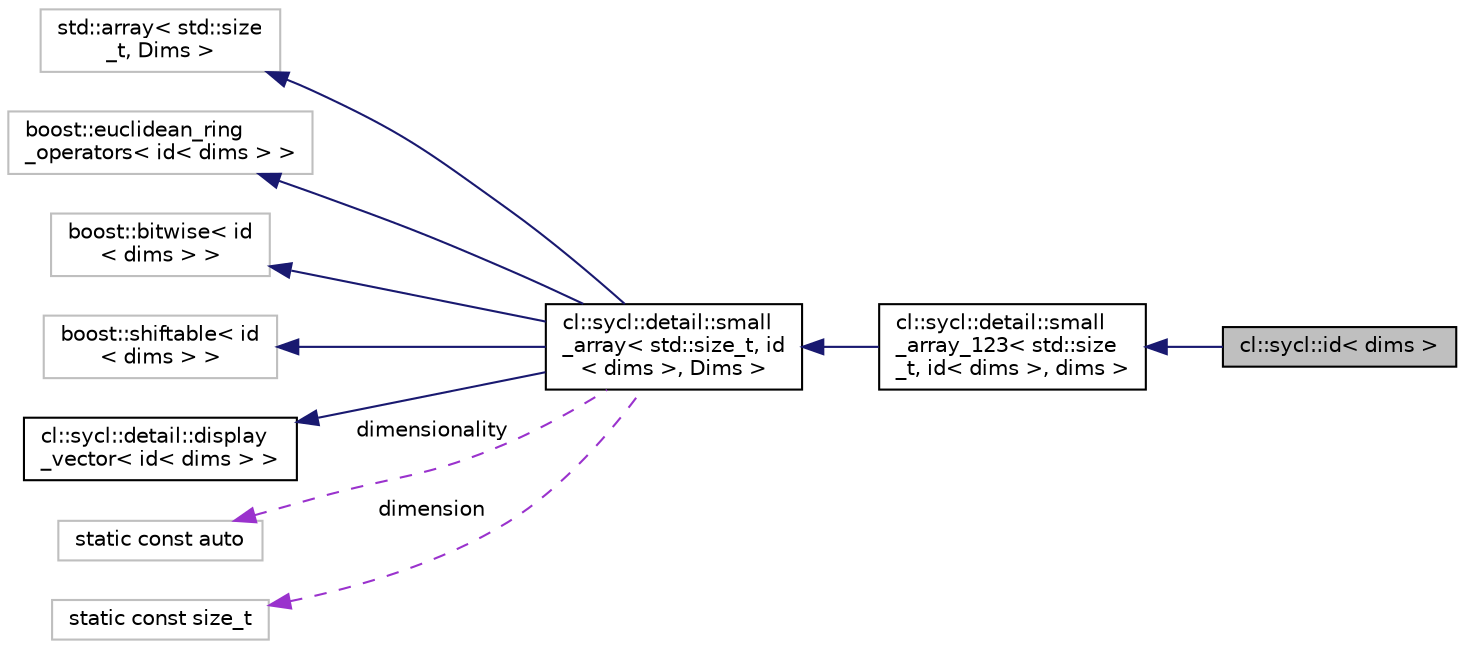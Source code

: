 digraph "cl::sycl::id&lt; dims &gt;"
{
 // INTERACTIVE_SVG=YES
  bgcolor="transparent";
  edge [fontname="Helvetica",fontsize="10",labelfontname="Helvetica",labelfontsize="10"];
  node [fontname="Helvetica",fontsize="10",shape=record];
  rankdir="LR";
  Node1 [label="cl::sycl::id\< dims \>",height=0.2,width=0.4,color="black", fillcolor="grey75", style="filled", fontcolor="black"];
  Node2 -> Node1 [dir="back",color="midnightblue",fontsize="10",style="solid",fontname="Helvetica"];
  Node2 [label="cl::sycl::detail::small\l_array_123\< std::size\l_t, id\< dims \>, dims \>",height=0.2,width=0.4,color="black",URL="$group__helpers.html"];
  Node3 -> Node2 [dir="back",color="midnightblue",fontsize="10",style="solid",fontname="Helvetica"];
  Node3 [label="cl::sycl::detail::small\l_array\< std::size_t, id\l\< dims \>, Dims \>",height=0.2,width=0.4,color="black",URL="$group__helpers.html"];
  Node4 -> Node3 [dir="back",color="midnightblue",fontsize="10",style="solid",fontname="Helvetica"];
  Node4 [label="std::array\< std::size\l_t, Dims \>",height=0.2,width=0.4,color="grey75"];
  Node5 -> Node3 [dir="back",color="midnightblue",fontsize="10",style="solid",fontname="Helvetica"];
  Node5 [label="boost::euclidean_ring\l_operators\< id\< dims \> \>",height=0.2,width=0.4,color="grey75"];
  Node6 -> Node3 [dir="back",color="midnightblue",fontsize="10",style="solid",fontname="Helvetica"];
  Node6 [label="boost::bitwise\< id\l\< dims \> \>",height=0.2,width=0.4,color="grey75"];
  Node7 -> Node3 [dir="back",color="midnightblue",fontsize="10",style="solid",fontname="Helvetica"];
  Node7 [label="boost::shiftable\< id\l\< dims \> \>",height=0.2,width=0.4,color="grey75"];
  Node8 -> Node3 [dir="back",color="midnightblue",fontsize="10",style="solid",fontname="Helvetica"];
  Node8 [label="cl::sycl::detail::display\l_vector\< id\< dims \> \>",height=0.2,width=0.4,color="black",URL="$group__debug__trace.html"];
  Node9 -> Node3 [dir="back",color="darkorchid3",fontsize="10",style="dashed",label=" dimensionality" ,fontname="Helvetica"];
  Node9 [label="static const auto",height=0.2,width=0.4,color="grey75"];
  Node10 -> Node3 [dir="back",color="darkorchid3",fontsize="10",style="dashed",label=" dimension" ,fontname="Helvetica"];
  Node10 [label="static const size_t",height=0.2,width=0.4,color="grey75"];
}
